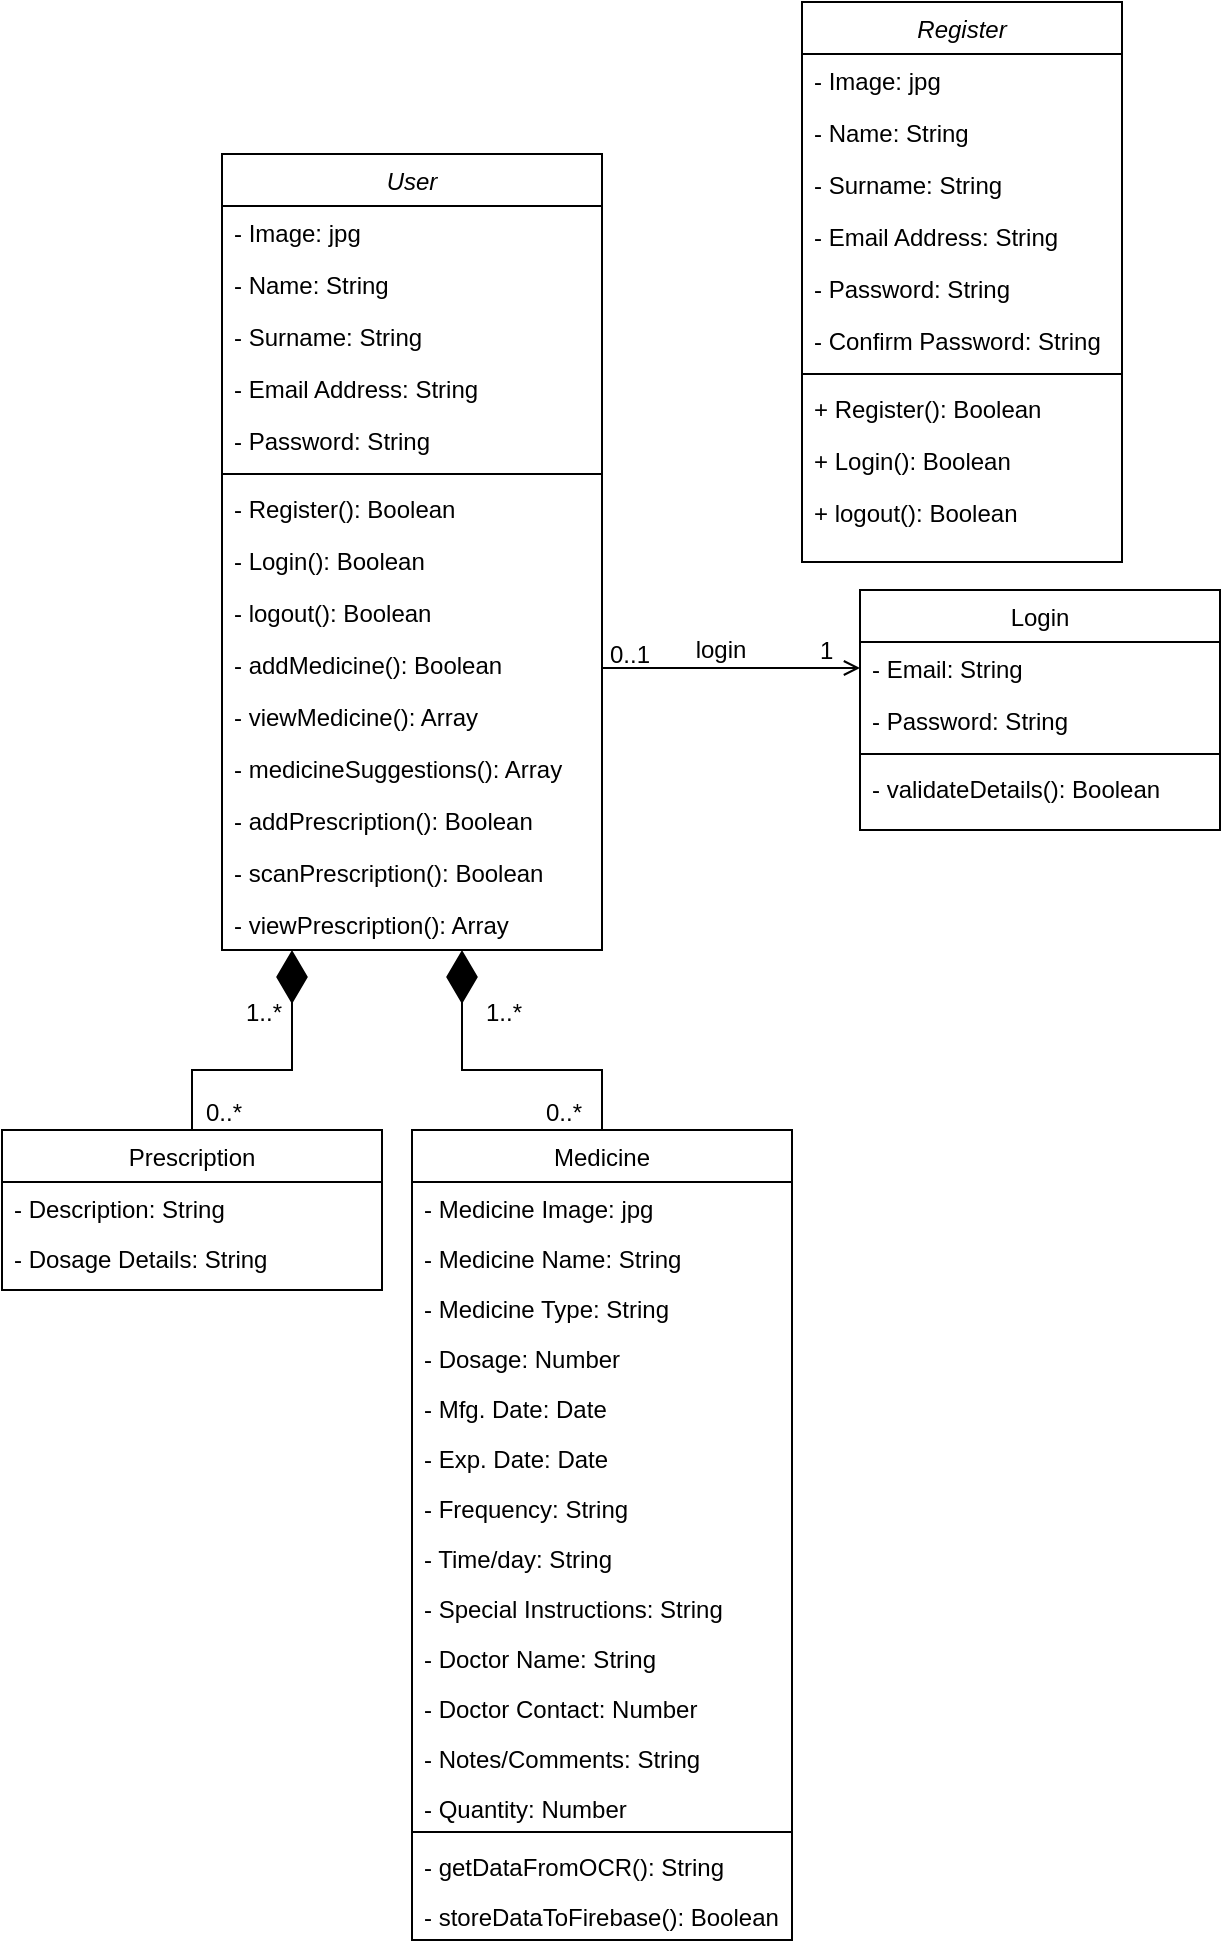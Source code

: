 <mxfile version="22.0.6" type="github">
  <diagram id="C5RBs43oDa-KdzZeNtuy" name="Page-1">
    <mxGraphModel dx="1707" dy="1615" grid="1" gridSize="10" guides="1" tooltips="1" connect="1" arrows="1" fold="1" page="1" pageScale="1" pageWidth="827" pageHeight="1169" math="0" shadow="0">
      <root>
        <mxCell id="WIyWlLk6GJQsqaUBKTNV-0" />
        <mxCell id="WIyWlLk6GJQsqaUBKTNV-1" parent="WIyWlLk6GJQsqaUBKTNV-0" />
        <mxCell id="zkfFHV4jXpPFQw0GAbJ--0" value="User" style="swimlane;fontStyle=2;align=center;verticalAlign=top;childLayout=stackLayout;horizontal=1;startSize=26;horizontalStack=0;resizeParent=1;resizeLast=0;collapsible=1;marginBottom=0;rounded=0;shadow=0;strokeWidth=1;" parent="WIyWlLk6GJQsqaUBKTNV-1" vertex="1">
          <mxGeometry x="80" y="-508" width="190" height="398" as="geometry">
            <mxRectangle x="230" y="140" width="160" height="26" as="alternateBounds" />
          </mxGeometry>
        </mxCell>
        <mxCell id="zkfFHV4jXpPFQw0GAbJ--1" value="- Image: jpg" style="text;align=left;verticalAlign=top;spacingLeft=4;spacingRight=4;overflow=hidden;rotatable=0;points=[[0,0.5],[1,0.5]];portConstraint=eastwest;" parent="zkfFHV4jXpPFQw0GAbJ--0" vertex="1">
          <mxGeometry y="26" width="190" height="26" as="geometry" />
        </mxCell>
        <mxCell id="o4Rcnv4ikrtxwTk4Mw7k-0" value="- Name: String" style="text;align=left;verticalAlign=top;spacingLeft=4;spacingRight=4;overflow=hidden;rotatable=0;points=[[0,0.5],[1,0.5]];portConstraint=eastwest;" vertex="1" parent="zkfFHV4jXpPFQw0GAbJ--0">
          <mxGeometry y="52" width="190" height="26" as="geometry" />
        </mxCell>
        <mxCell id="zkfFHV4jXpPFQw0GAbJ--2" value="- Surname: String" style="text;align=left;verticalAlign=top;spacingLeft=4;spacingRight=4;overflow=hidden;rotatable=0;points=[[0,0.5],[1,0.5]];portConstraint=eastwest;rounded=0;shadow=0;html=0;" parent="zkfFHV4jXpPFQw0GAbJ--0" vertex="1">
          <mxGeometry y="78" width="190" height="26" as="geometry" />
        </mxCell>
        <mxCell id="zkfFHV4jXpPFQw0GAbJ--3" value="- Email Address: String" style="text;align=left;verticalAlign=top;spacingLeft=4;spacingRight=4;overflow=hidden;rotatable=0;points=[[0,0.5],[1,0.5]];portConstraint=eastwest;rounded=0;shadow=0;html=0;" parent="zkfFHV4jXpPFQw0GAbJ--0" vertex="1">
          <mxGeometry y="104" width="190" height="26" as="geometry" />
        </mxCell>
        <mxCell id="VuXMi50tS37v2kmILsje-2" value="- Password: String" style="text;align=left;verticalAlign=top;spacingLeft=4;spacingRight=4;overflow=hidden;rotatable=0;points=[[0,0.5],[1,0.5]];portConstraint=eastwest;rounded=0;shadow=0;html=0;" parent="zkfFHV4jXpPFQw0GAbJ--0" vertex="1">
          <mxGeometry y="130" width="190" height="26" as="geometry" />
        </mxCell>
        <mxCell id="zkfFHV4jXpPFQw0GAbJ--4" value="" style="line;html=1;strokeWidth=1;align=left;verticalAlign=middle;spacingTop=-1;spacingLeft=3;spacingRight=3;rotatable=0;labelPosition=right;points=[];portConstraint=eastwest;" parent="zkfFHV4jXpPFQw0GAbJ--0" vertex="1">
          <mxGeometry y="156" width="190" height="8" as="geometry" />
        </mxCell>
        <mxCell id="zkfFHV4jXpPFQw0GAbJ--5" value="- Register(): Boolean" style="text;align=left;verticalAlign=top;spacingLeft=4;spacingRight=4;overflow=hidden;rotatable=0;points=[[0,0.5],[1,0.5]];portConstraint=eastwest;" parent="zkfFHV4jXpPFQw0GAbJ--0" vertex="1">
          <mxGeometry y="164" width="190" height="26" as="geometry" />
        </mxCell>
        <mxCell id="VuXMi50tS37v2kmILsje-4" value="- Login(): Boolean" style="text;align=left;verticalAlign=top;spacingLeft=4;spacingRight=4;overflow=hidden;rotatable=0;points=[[0,0.5],[1,0.5]];portConstraint=eastwest;" parent="zkfFHV4jXpPFQw0GAbJ--0" vertex="1">
          <mxGeometry y="190" width="190" height="26" as="geometry" />
        </mxCell>
        <mxCell id="VuXMi50tS37v2kmILsje-28" value="- logout(): Boolean" style="text;align=left;verticalAlign=top;spacingLeft=4;spacingRight=4;overflow=hidden;rotatable=0;points=[[0,0.5],[1,0.5]];portConstraint=eastwest;" parent="zkfFHV4jXpPFQw0GAbJ--0" vertex="1">
          <mxGeometry y="216" width="190" height="26" as="geometry" />
        </mxCell>
        <mxCell id="o4Rcnv4ikrtxwTk4Mw7k-19" value="- addMedicine(): Boolean" style="text;align=left;verticalAlign=top;spacingLeft=4;spacingRight=4;overflow=hidden;rotatable=0;points=[[0,0.5],[1,0.5]];portConstraint=eastwest;" vertex="1" parent="zkfFHV4jXpPFQw0GAbJ--0">
          <mxGeometry y="242" width="190" height="26" as="geometry" />
        </mxCell>
        <mxCell id="o4Rcnv4ikrtxwTk4Mw7k-20" value="- viewMedicine(): Array" style="text;align=left;verticalAlign=top;spacingLeft=4;spacingRight=4;overflow=hidden;rotatable=0;points=[[0,0.5],[1,0.5]];portConstraint=eastwest;" vertex="1" parent="zkfFHV4jXpPFQw0GAbJ--0">
          <mxGeometry y="268" width="190" height="26" as="geometry" />
        </mxCell>
        <mxCell id="o4Rcnv4ikrtxwTk4Mw7k-21" value="- medicineSuggestions(): Array" style="text;align=left;verticalAlign=top;spacingLeft=4;spacingRight=4;overflow=hidden;rotatable=0;points=[[0,0.5],[1,0.5]];portConstraint=eastwest;" vertex="1" parent="zkfFHV4jXpPFQw0GAbJ--0">
          <mxGeometry y="294" width="190" height="26" as="geometry" />
        </mxCell>
        <mxCell id="o4Rcnv4ikrtxwTk4Mw7k-23" value="- addPrescription(): Boolean" style="text;align=left;verticalAlign=top;spacingLeft=4;spacingRight=4;overflow=hidden;rotatable=0;points=[[0,0.5],[1,0.5]];portConstraint=eastwest;" vertex="1" parent="zkfFHV4jXpPFQw0GAbJ--0">
          <mxGeometry y="320" width="190" height="26" as="geometry" />
        </mxCell>
        <mxCell id="o4Rcnv4ikrtxwTk4Mw7k-24" value="- scanPrescription(): Boolean" style="text;align=left;verticalAlign=top;spacingLeft=4;spacingRight=4;overflow=hidden;rotatable=0;points=[[0,0.5],[1,0.5]];portConstraint=eastwest;" vertex="1" parent="zkfFHV4jXpPFQw0GAbJ--0">
          <mxGeometry y="346" width="190" height="26" as="geometry" />
        </mxCell>
        <mxCell id="o4Rcnv4ikrtxwTk4Mw7k-26" value="- viewPrescription(): Array" style="text;align=left;verticalAlign=top;spacingLeft=4;spacingRight=4;overflow=hidden;rotatable=0;points=[[0,0.5],[1,0.5]];portConstraint=eastwest;" vertex="1" parent="zkfFHV4jXpPFQw0GAbJ--0">
          <mxGeometry y="372" width="190" height="26" as="geometry" />
        </mxCell>
        <mxCell id="zkfFHV4jXpPFQw0GAbJ--17" value="Medicine" style="swimlane;fontStyle=0;align=center;verticalAlign=top;childLayout=stackLayout;horizontal=1;startSize=26;horizontalStack=0;resizeParent=1;resizeLast=0;collapsible=1;marginBottom=0;rounded=0;shadow=0;strokeWidth=1;" parent="WIyWlLk6GJQsqaUBKTNV-1" vertex="1">
          <mxGeometry x="175" y="-20" width="190" height="405" as="geometry">
            <mxRectangle x="550" y="140" width="160" height="26" as="alternateBounds" />
          </mxGeometry>
        </mxCell>
        <mxCell id="zkfFHV4jXpPFQw0GAbJ--18" value="- Medicine Image: jpg" style="text;align=left;verticalAlign=top;spacingLeft=4;spacingRight=4;overflow=hidden;rotatable=0;points=[[0,0.5],[1,0.5]];portConstraint=eastwest;" parent="zkfFHV4jXpPFQw0GAbJ--17" vertex="1">
          <mxGeometry y="26" width="190" height="25" as="geometry" />
        </mxCell>
        <mxCell id="o4Rcnv4ikrtxwTk4Mw7k-27" value="- Medicine Name: String" style="text;align=left;verticalAlign=top;spacingLeft=4;spacingRight=4;overflow=hidden;rotatable=0;points=[[0,0.5],[1,0.5]];portConstraint=eastwest;" vertex="1" parent="zkfFHV4jXpPFQw0GAbJ--17">
          <mxGeometry y="51" width="190" height="25" as="geometry" />
        </mxCell>
        <mxCell id="o4Rcnv4ikrtxwTk4Mw7k-31" value="- Medicine Type: String" style="text;align=left;verticalAlign=top;spacingLeft=4;spacingRight=4;overflow=hidden;rotatable=0;points=[[0,0.5],[1,0.5]];portConstraint=eastwest;" vertex="1" parent="zkfFHV4jXpPFQw0GAbJ--17">
          <mxGeometry y="76" width="190" height="25" as="geometry" />
        </mxCell>
        <mxCell id="o4Rcnv4ikrtxwTk4Mw7k-32" value="- Dosage: Number" style="text;align=left;verticalAlign=top;spacingLeft=4;spacingRight=4;overflow=hidden;rotatable=0;points=[[0,0.5],[1,0.5]];portConstraint=eastwest;" vertex="1" parent="zkfFHV4jXpPFQw0GAbJ--17">
          <mxGeometry y="101" width="190" height="25" as="geometry" />
        </mxCell>
        <mxCell id="zkfFHV4jXpPFQw0GAbJ--19" value="- Mfg. Date: Date" style="text;align=left;verticalAlign=top;spacingLeft=4;spacingRight=4;overflow=hidden;rotatable=0;points=[[0,0.5],[1,0.5]];portConstraint=eastwest;rounded=0;shadow=0;html=0;" parent="zkfFHV4jXpPFQw0GAbJ--17" vertex="1">
          <mxGeometry y="126" width="190" height="25" as="geometry" />
        </mxCell>
        <mxCell id="o4Rcnv4ikrtxwTk4Mw7k-30" value="- Exp. Date: Date" style="text;align=left;verticalAlign=top;spacingLeft=4;spacingRight=4;overflow=hidden;rotatable=0;points=[[0,0.5],[1,0.5]];portConstraint=eastwest;rounded=0;shadow=0;html=0;" vertex="1" parent="zkfFHV4jXpPFQw0GAbJ--17">
          <mxGeometry y="151" width="190" height="25" as="geometry" />
        </mxCell>
        <mxCell id="o4Rcnv4ikrtxwTk4Mw7k-34" value="- Frequency: String" style="text;align=left;verticalAlign=top;spacingLeft=4;spacingRight=4;overflow=hidden;rotatable=0;points=[[0,0.5],[1,0.5]];portConstraint=eastwest;rounded=0;shadow=0;html=0;" vertex="1" parent="zkfFHV4jXpPFQw0GAbJ--17">
          <mxGeometry y="176" width="190" height="25" as="geometry" />
        </mxCell>
        <mxCell id="o4Rcnv4ikrtxwTk4Mw7k-35" value="- Time/day: String" style="text;align=left;verticalAlign=top;spacingLeft=4;spacingRight=4;overflow=hidden;rotatable=0;points=[[0,0.5],[1,0.5]];portConstraint=eastwest;rounded=0;shadow=0;html=0;" vertex="1" parent="zkfFHV4jXpPFQw0GAbJ--17">
          <mxGeometry y="201" width="190" height="25" as="geometry" />
        </mxCell>
        <mxCell id="o4Rcnv4ikrtxwTk4Mw7k-36" value="- Special Instructions: String" style="text;align=left;verticalAlign=top;spacingLeft=4;spacingRight=4;overflow=hidden;rotatable=0;points=[[0,0.5],[1,0.5]];portConstraint=eastwest;rounded=0;shadow=0;html=0;" vertex="1" parent="zkfFHV4jXpPFQw0GAbJ--17">
          <mxGeometry y="226" width="190" height="25" as="geometry" />
        </mxCell>
        <mxCell id="o4Rcnv4ikrtxwTk4Mw7k-37" value="- Doctor Name: String" style="text;align=left;verticalAlign=top;spacingLeft=4;spacingRight=4;overflow=hidden;rotatable=0;points=[[0,0.5],[1,0.5]];portConstraint=eastwest;rounded=0;shadow=0;html=0;" vertex="1" parent="zkfFHV4jXpPFQw0GAbJ--17">
          <mxGeometry y="251" width="190" height="25" as="geometry" />
        </mxCell>
        <mxCell id="o4Rcnv4ikrtxwTk4Mw7k-38" value="- Doctor Contact: Number" style="text;align=left;verticalAlign=top;spacingLeft=4;spacingRight=4;overflow=hidden;rotatable=0;points=[[0,0.5],[1,0.5]];portConstraint=eastwest;rounded=0;shadow=0;html=0;" vertex="1" parent="zkfFHV4jXpPFQw0GAbJ--17">
          <mxGeometry y="276" width="190" height="25" as="geometry" />
        </mxCell>
        <mxCell id="o4Rcnv4ikrtxwTk4Mw7k-39" value="- Notes/Comments: String" style="text;align=left;verticalAlign=top;spacingLeft=4;spacingRight=4;overflow=hidden;rotatable=0;points=[[0,0.5],[1,0.5]];portConstraint=eastwest;rounded=0;shadow=0;html=0;" vertex="1" parent="zkfFHV4jXpPFQw0GAbJ--17">
          <mxGeometry y="301" width="190" height="25" as="geometry" />
        </mxCell>
        <mxCell id="zkfFHV4jXpPFQw0GAbJ--20" value="- Quantity: Number" style="text;align=left;verticalAlign=top;spacingLeft=4;spacingRight=4;overflow=hidden;rotatable=0;points=[[0,0.5],[1,0.5]];portConstraint=eastwest;rounded=0;shadow=0;html=0;" parent="zkfFHV4jXpPFQw0GAbJ--17" vertex="1">
          <mxGeometry y="326" width="190" height="21" as="geometry" />
        </mxCell>
        <mxCell id="o4Rcnv4ikrtxwTk4Mw7k-40" value="" style="line;html=1;strokeWidth=1;align=left;verticalAlign=middle;spacingTop=-1;spacingLeft=3;spacingRight=3;rotatable=0;labelPosition=right;points=[];portConstraint=eastwest;" vertex="1" parent="zkfFHV4jXpPFQw0GAbJ--17">
          <mxGeometry y="347" width="190" height="8" as="geometry" />
        </mxCell>
        <mxCell id="o4Rcnv4ikrtxwTk4Mw7k-61" value="- getDataFromOCR(): String" style="text;align=left;verticalAlign=top;spacingLeft=4;spacingRight=4;overflow=hidden;rotatable=0;points=[[0,0.5],[1,0.5]];portConstraint=eastwest;rounded=0;shadow=0;html=0;" vertex="1" parent="zkfFHV4jXpPFQw0GAbJ--17">
          <mxGeometry y="355" width="190" height="25" as="geometry" />
        </mxCell>
        <mxCell id="o4Rcnv4ikrtxwTk4Mw7k-62" value="- storeDataToFirebase(): Boolean" style="text;align=left;verticalAlign=top;spacingLeft=4;spacingRight=4;overflow=hidden;rotatable=0;points=[[0,0.5],[1,0.5]];portConstraint=eastwest;rounded=0;shadow=0;html=0;" vertex="1" parent="zkfFHV4jXpPFQw0GAbJ--17">
          <mxGeometry y="380" width="190" height="25" as="geometry" />
        </mxCell>
        <mxCell id="VuXMi50tS37v2kmILsje-6" value="Prescription" style="swimlane;fontStyle=0;align=center;verticalAlign=top;childLayout=stackLayout;horizontal=1;startSize=26;horizontalStack=0;resizeParent=1;resizeLast=0;collapsible=1;marginBottom=0;rounded=0;shadow=0;strokeWidth=1;" parent="WIyWlLk6GJQsqaUBKTNV-1" vertex="1">
          <mxGeometry x="-30" y="-20" width="190" height="80" as="geometry">
            <mxRectangle x="550" y="140" width="160" height="26" as="alternateBounds" />
          </mxGeometry>
        </mxCell>
        <mxCell id="VuXMi50tS37v2kmILsje-7" value="- Description: String" style="text;align=left;verticalAlign=top;spacingLeft=4;spacingRight=4;overflow=hidden;rotatable=0;points=[[0,0.5],[1,0.5]];portConstraint=eastwest;" parent="VuXMi50tS37v2kmILsje-6" vertex="1">
          <mxGeometry y="26" width="190" height="25" as="geometry" />
        </mxCell>
        <mxCell id="VuXMi50tS37v2kmILsje-8" value="- Dosage Details: String" style="text;align=left;verticalAlign=top;spacingLeft=4;spacingRight=4;overflow=hidden;rotatable=0;points=[[0,0.5],[1,0.5]];portConstraint=eastwest;rounded=0;shadow=0;html=0;" parent="VuXMi50tS37v2kmILsje-6" vertex="1">
          <mxGeometry y="51" width="190" height="25" as="geometry" />
        </mxCell>
        <mxCell id="VuXMi50tS37v2kmILsje-19" value="1..*" style="resizable=0;align=left;verticalAlign=bottom;labelBackgroundColor=none;fontSize=12;direction=south;" parent="WIyWlLk6GJQsqaUBKTNV-1" connectable="0" vertex="1">
          <mxGeometry x="210" y="-70" as="geometry" />
        </mxCell>
        <mxCell id="VuXMi50tS37v2kmILsje-21" value="0..*" style="resizable=0;align=left;verticalAlign=bottom;labelBackgroundColor=none;fontSize=12;" parent="WIyWlLk6GJQsqaUBKTNV-1" connectable="0" vertex="1">
          <mxGeometry x="70" y="-20" as="geometry" />
        </mxCell>
        <mxCell id="mE6UJYv_CZvFH5wL21DU-1" value="" style="endArrow=open;shadow=0;strokeWidth=1;rounded=0;endFill=1;edgeStyle=elbowEdgeStyle;elbow=vertical;entryX=0;entryY=0.5;entryDx=0;entryDy=0;" parent="WIyWlLk6GJQsqaUBKTNV-1" edge="1" target="mE6UJYv_CZvFH5wL21DU-7">
          <mxGeometry x="0.5" y="41" relative="1" as="geometry">
            <mxPoint x="270" y="-251" as="sourcePoint" />
            <mxPoint x="390" y="-252" as="targetPoint" />
            <mxPoint x="-40" y="32" as="offset" />
          </mxGeometry>
        </mxCell>
        <mxCell id="mE6UJYv_CZvFH5wL21DU-2" value="0..1" style="resizable=0;align=left;verticalAlign=bottom;labelBackgroundColor=none;fontSize=12;" parent="mE6UJYv_CZvFH5wL21DU-1" connectable="0" vertex="1">
          <mxGeometry x="-1" relative="1" as="geometry">
            <mxPoint x="2" y="2" as="offset" />
          </mxGeometry>
        </mxCell>
        <mxCell id="mE6UJYv_CZvFH5wL21DU-3" value="login" style="text;html=1;resizable=0;points=[];;align=center;verticalAlign=middle;labelBackgroundColor=none;rounded=0;shadow=0;strokeWidth=1;fontSize=12;" parent="mE6UJYv_CZvFH5wL21DU-1" vertex="1" connectable="0">
          <mxGeometry x="0.5" y="49" relative="1" as="geometry">
            <mxPoint x="-38" y="40" as="offset" />
          </mxGeometry>
        </mxCell>
        <mxCell id="mE6UJYv_CZvFH5wL21DU-4" value="1" style="resizable=0;align=left;verticalAlign=bottom;labelBackgroundColor=none;fontSize=12;" parent="WIyWlLk6GJQsqaUBKTNV-1" connectable="0" vertex="1">
          <mxGeometry x="377" y="-251" as="geometry" />
        </mxCell>
        <mxCell id="mE6UJYv_CZvFH5wL21DU-5" value="Login" style="swimlane;fontStyle=0;align=center;verticalAlign=top;childLayout=stackLayout;horizontal=1;startSize=26;horizontalStack=0;resizeParent=1;resizeLast=0;collapsible=1;marginBottom=0;rounded=0;shadow=0;strokeWidth=1;" parent="WIyWlLk6GJQsqaUBKTNV-1" vertex="1">
          <mxGeometry x="399" y="-290" width="180" height="120" as="geometry">
            <mxRectangle x="510" y="80" width="160" height="26" as="alternateBounds" />
          </mxGeometry>
        </mxCell>
        <mxCell id="mE6UJYv_CZvFH5wL21DU-7" value="- Email: String" style="text;align=left;verticalAlign=top;spacingLeft=4;spacingRight=4;overflow=hidden;rotatable=0;points=[[0,0.5],[1,0.5]];portConstraint=eastwest;rounded=0;shadow=0;html=0;" parent="mE6UJYv_CZvFH5wL21DU-5" vertex="1">
          <mxGeometry y="26" width="180" height="26" as="geometry" />
        </mxCell>
        <mxCell id="mE6UJYv_CZvFH5wL21DU-10" value="- Password: String" style="text;align=left;verticalAlign=top;spacingLeft=4;spacingRight=4;overflow=hidden;rotatable=0;points=[[0,0.5],[1,0.5]];portConstraint=eastwest;rounded=0;shadow=0;html=0;" parent="mE6UJYv_CZvFH5wL21DU-5" vertex="1">
          <mxGeometry y="52" width="180" height="26" as="geometry" />
        </mxCell>
        <mxCell id="mE6UJYv_CZvFH5wL21DU-11" value="" style="line;html=1;strokeWidth=1;align=left;verticalAlign=middle;spacingTop=-1;spacingLeft=3;spacingRight=3;rotatable=0;labelPosition=right;points=[];portConstraint=eastwest;" parent="mE6UJYv_CZvFH5wL21DU-5" vertex="1">
          <mxGeometry y="78" width="180" height="8" as="geometry" />
        </mxCell>
        <mxCell id="mE6UJYv_CZvFH5wL21DU-14" value="- validateDetails(): Boolean" style="text;align=left;verticalAlign=top;spacingLeft=4;spacingRight=4;overflow=hidden;rotatable=0;points=[[0,0.5],[1,0.5]];portConstraint=eastwest;" parent="mE6UJYv_CZvFH5wL21DU-5" vertex="1">
          <mxGeometry y="86" width="180" height="26" as="geometry" />
        </mxCell>
        <mxCell id="o4Rcnv4ikrtxwTk4Mw7k-5" value="1..*" style="resizable=0;align=left;verticalAlign=bottom;labelBackgroundColor=none;fontSize=12;" connectable="0" vertex="1" parent="WIyWlLk6GJQsqaUBKTNV-1">
          <mxGeometry x="90" y="-70" as="geometry" />
        </mxCell>
        <mxCell id="o4Rcnv4ikrtxwTk4Mw7k-6" value="0..*" style="resizable=0;align=left;verticalAlign=bottom;labelBackgroundColor=none;fontSize=12;" connectable="0" vertex="1" parent="WIyWlLk6GJQsqaUBKTNV-1">
          <mxGeometry x="240" y="-20" as="geometry" />
        </mxCell>
        <mxCell id="o4Rcnv4ikrtxwTk4Mw7k-7" value="Register" style="swimlane;fontStyle=2;align=center;verticalAlign=top;childLayout=stackLayout;horizontal=1;startSize=26;horizontalStack=0;resizeParent=1;resizeLast=0;collapsible=1;marginBottom=0;rounded=0;shadow=0;strokeWidth=1;" vertex="1" parent="WIyWlLk6GJQsqaUBKTNV-1">
          <mxGeometry x="370" y="-584" width="160" height="280" as="geometry">
            <mxRectangle x="230" y="140" width="160" height="26" as="alternateBounds" />
          </mxGeometry>
        </mxCell>
        <mxCell id="o4Rcnv4ikrtxwTk4Mw7k-8" value="- Image: jpg" style="text;align=left;verticalAlign=top;spacingLeft=4;spacingRight=4;overflow=hidden;rotatable=0;points=[[0,0.5],[1,0.5]];portConstraint=eastwest;" vertex="1" parent="o4Rcnv4ikrtxwTk4Mw7k-7">
          <mxGeometry y="26" width="160" height="26" as="geometry" />
        </mxCell>
        <mxCell id="o4Rcnv4ikrtxwTk4Mw7k-9" value="- Name: String" style="text;align=left;verticalAlign=top;spacingLeft=4;spacingRight=4;overflow=hidden;rotatable=0;points=[[0,0.5],[1,0.5]];portConstraint=eastwest;" vertex="1" parent="o4Rcnv4ikrtxwTk4Mw7k-7">
          <mxGeometry y="52" width="160" height="26" as="geometry" />
        </mxCell>
        <mxCell id="o4Rcnv4ikrtxwTk4Mw7k-10" value="- Surname: String" style="text;align=left;verticalAlign=top;spacingLeft=4;spacingRight=4;overflow=hidden;rotatable=0;points=[[0,0.5],[1,0.5]];portConstraint=eastwest;rounded=0;shadow=0;html=0;" vertex="1" parent="o4Rcnv4ikrtxwTk4Mw7k-7">
          <mxGeometry y="78" width="160" height="26" as="geometry" />
        </mxCell>
        <mxCell id="o4Rcnv4ikrtxwTk4Mw7k-11" value="- Email Address: String" style="text;align=left;verticalAlign=top;spacingLeft=4;spacingRight=4;overflow=hidden;rotatable=0;points=[[0,0.5],[1,0.5]];portConstraint=eastwest;rounded=0;shadow=0;html=0;" vertex="1" parent="o4Rcnv4ikrtxwTk4Mw7k-7">
          <mxGeometry y="104" width="160" height="26" as="geometry" />
        </mxCell>
        <mxCell id="o4Rcnv4ikrtxwTk4Mw7k-12" value="- Password: String" style="text;align=left;verticalAlign=top;spacingLeft=4;spacingRight=4;overflow=hidden;rotatable=0;points=[[0,0.5],[1,0.5]];portConstraint=eastwest;rounded=0;shadow=0;html=0;" vertex="1" parent="o4Rcnv4ikrtxwTk4Mw7k-7">
          <mxGeometry y="130" width="160" height="26" as="geometry" />
        </mxCell>
        <mxCell id="o4Rcnv4ikrtxwTk4Mw7k-13" value="- Confirm Password: String" style="text;align=left;verticalAlign=top;spacingLeft=4;spacingRight=4;overflow=hidden;rotatable=0;points=[[0,0.5],[1,0.5]];portConstraint=eastwest;rounded=0;shadow=0;html=0;" vertex="1" parent="o4Rcnv4ikrtxwTk4Mw7k-7">
          <mxGeometry y="156" width="160" height="26" as="geometry" />
        </mxCell>
        <mxCell id="o4Rcnv4ikrtxwTk4Mw7k-14" value="" style="line;html=1;strokeWidth=1;align=left;verticalAlign=middle;spacingTop=-1;spacingLeft=3;spacingRight=3;rotatable=0;labelPosition=right;points=[];portConstraint=eastwest;" vertex="1" parent="o4Rcnv4ikrtxwTk4Mw7k-7">
          <mxGeometry y="182" width="160" height="8" as="geometry" />
        </mxCell>
        <mxCell id="o4Rcnv4ikrtxwTk4Mw7k-15" value="+ Register(): Boolean" style="text;align=left;verticalAlign=top;spacingLeft=4;spacingRight=4;overflow=hidden;rotatable=0;points=[[0,0.5],[1,0.5]];portConstraint=eastwest;" vertex="1" parent="o4Rcnv4ikrtxwTk4Mw7k-7">
          <mxGeometry y="190" width="160" height="26" as="geometry" />
        </mxCell>
        <mxCell id="o4Rcnv4ikrtxwTk4Mw7k-16" value="+ Login(): Boolean" style="text;align=left;verticalAlign=top;spacingLeft=4;spacingRight=4;overflow=hidden;rotatable=0;points=[[0,0.5],[1,0.5]];portConstraint=eastwest;" vertex="1" parent="o4Rcnv4ikrtxwTk4Mw7k-7">
          <mxGeometry y="216" width="160" height="26" as="geometry" />
        </mxCell>
        <mxCell id="o4Rcnv4ikrtxwTk4Mw7k-17" value="+ logout(): Boolean" style="text;align=left;verticalAlign=top;spacingLeft=4;spacingRight=4;overflow=hidden;rotatable=0;points=[[0,0.5],[1,0.5]];portConstraint=eastwest;" vertex="1" parent="o4Rcnv4ikrtxwTk4Mw7k-7">
          <mxGeometry y="242" width="160" height="26" as="geometry" />
        </mxCell>
        <mxCell id="o4Rcnv4ikrtxwTk4Mw7k-28" value="" style="endArrow=diamondThin;endFill=1;endSize=24;html=1;rounded=0;exitX=0.5;exitY=0;exitDx=0;exitDy=0;" edge="1" parent="WIyWlLk6GJQsqaUBKTNV-1" source="zkfFHV4jXpPFQw0GAbJ--17">
          <mxGeometry width="160" relative="1" as="geometry">
            <mxPoint x="250" y="-30" as="sourcePoint" />
            <mxPoint x="200" y="-110" as="targetPoint" />
            <Array as="points">
              <mxPoint x="270" y="-50" />
              <mxPoint x="200" y="-50" />
            </Array>
          </mxGeometry>
        </mxCell>
        <mxCell id="o4Rcnv4ikrtxwTk4Mw7k-29" value="" style="endArrow=diamondThin;endFill=1;endSize=24;html=1;rounded=0;exitX=0.5;exitY=0;exitDx=0;exitDy=0;" edge="1" parent="WIyWlLk6GJQsqaUBKTNV-1" source="VuXMi50tS37v2kmILsje-6">
          <mxGeometry width="160" relative="1" as="geometry">
            <mxPoint x="185" y="19" as="sourcePoint" />
            <mxPoint x="115" y="-110" as="targetPoint" />
            <Array as="points">
              <mxPoint x="65" y="-50" />
              <mxPoint x="115" y="-50" />
            </Array>
          </mxGeometry>
        </mxCell>
      </root>
    </mxGraphModel>
  </diagram>
</mxfile>
